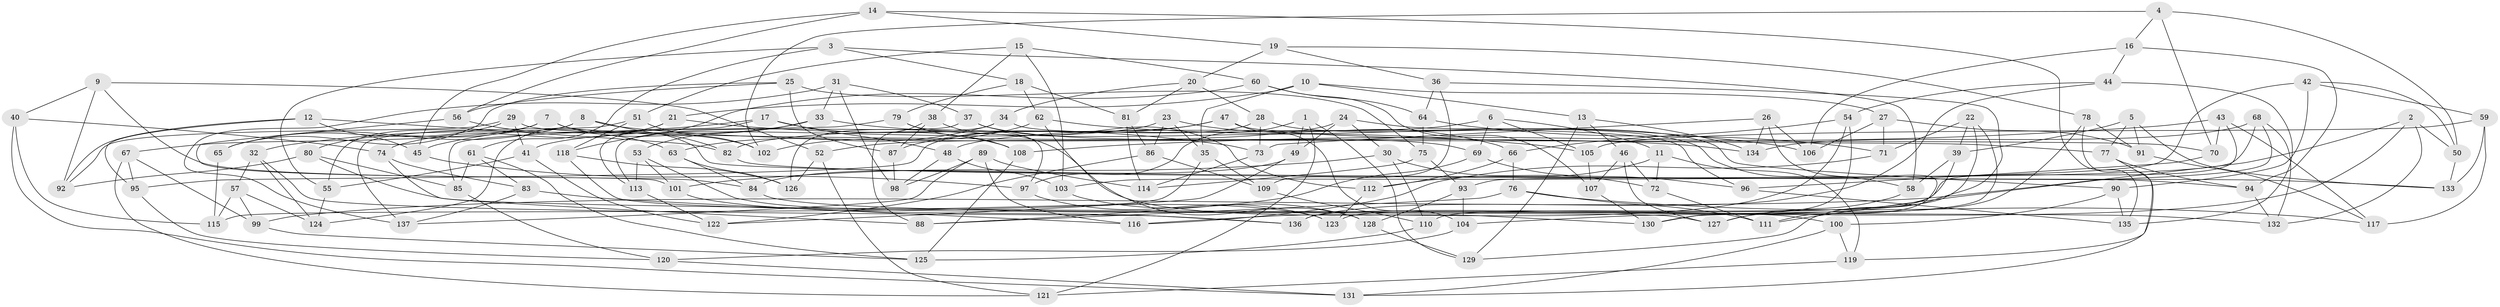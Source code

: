 // coarse degree distribution, {6: 0.5882352941176471, 4: 0.38823529411764707, 5: 0.023529411764705882}
// Generated by graph-tools (version 1.1) at 2025/24/03/03/25 07:24:29]
// undirected, 137 vertices, 274 edges
graph export_dot {
graph [start="1"]
  node [color=gray90,style=filled];
  1;
  2;
  3;
  4;
  5;
  6;
  7;
  8;
  9;
  10;
  11;
  12;
  13;
  14;
  15;
  16;
  17;
  18;
  19;
  20;
  21;
  22;
  23;
  24;
  25;
  26;
  27;
  28;
  29;
  30;
  31;
  32;
  33;
  34;
  35;
  36;
  37;
  38;
  39;
  40;
  41;
  42;
  43;
  44;
  45;
  46;
  47;
  48;
  49;
  50;
  51;
  52;
  53;
  54;
  55;
  56;
  57;
  58;
  59;
  60;
  61;
  62;
  63;
  64;
  65;
  66;
  67;
  68;
  69;
  70;
  71;
  72;
  73;
  74;
  75;
  76;
  77;
  78;
  79;
  80;
  81;
  82;
  83;
  84;
  85;
  86;
  87;
  88;
  89;
  90;
  91;
  92;
  93;
  94;
  95;
  96;
  97;
  98;
  99;
  100;
  101;
  102;
  103;
  104;
  105;
  106;
  107;
  108;
  109;
  110;
  111;
  112;
  113;
  114;
  115;
  116;
  117;
  118;
  119;
  120;
  121;
  122;
  123;
  124;
  125;
  126;
  127;
  128;
  129;
  130;
  131;
  132;
  133;
  134;
  135;
  136;
  137;
  1 -- 49;
  1 -- 97;
  1 -- 129;
  1 -- 121;
  2 -- 50;
  2 -- 99;
  2 -- 132;
  2 -- 104;
  3 -- 61;
  3 -- 18;
  3 -- 55;
  3 -- 58;
  4 -- 102;
  4 -- 70;
  4 -- 50;
  4 -- 16;
  5 -- 77;
  5 -- 39;
  5 -- 133;
  5 -- 91;
  6 -- 105;
  6 -- 69;
  6 -- 48;
  6 -- 11;
  7 -- 80;
  7 -- 94;
  7 -- 67;
  7 -- 102;
  8 -- 134;
  8 -- 65;
  8 -- 55;
  8 -- 82;
  9 -- 92;
  9 -- 52;
  9 -- 84;
  9 -- 40;
  10 -- 35;
  10 -- 13;
  10 -- 27;
  10 -- 21;
  11 -- 119;
  11 -- 72;
  11 -- 112;
  12 -- 82;
  12 -- 45;
  12 -- 95;
  12 -- 92;
  13 -- 129;
  13 -- 46;
  13 -- 134;
  14 -- 45;
  14 -- 56;
  14 -- 135;
  14 -- 19;
  15 -- 60;
  15 -- 38;
  15 -- 103;
  15 -- 51;
  16 -- 106;
  16 -- 44;
  16 -- 94;
  17 -- 108;
  17 -- 32;
  17 -- 48;
  17 -- 113;
  18 -- 62;
  18 -- 81;
  18 -- 79;
  19 -- 36;
  19 -- 78;
  19 -- 20;
  20 -- 34;
  20 -- 28;
  20 -- 81;
  21 -- 73;
  21 -- 74;
  21 -- 124;
  22 -- 110;
  22 -- 130;
  22 -- 39;
  22 -- 71;
  23 -- 41;
  23 -- 66;
  23 -- 35;
  23 -- 86;
  24 -- 90;
  24 -- 49;
  24 -- 30;
  24 -- 52;
  25 -- 56;
  25 -- 87;
  25 -- 75;
  25 -- 65;
  26 -- 106;
  26 -- 111;
  26 -- 73;
  26 -- 134;
  27 -- 91;
  27 -- 71;
  27 -- 106;
  28 -- 73;
  28 -- 95;
  28 -- 58;
  29 -- 41;
  29 -- 65;
  29 -- 92;
  29 -- 70;
  30 -- 110;
  30 -- 101;
  30 -- 72;
  31 -- 137;
  31 -- 98;
  31 -- 33;
  31 -- 37;
  32 -- 124;
  32 -- 57;
  32 -- 136;
  33 -- 105;
  33 -- 45;
  33 -- 53;
  34 -- 63;
  34 -- 126;
  34 -- 96;
  35 -- 115;
  35 -- 109;
  36 -- 64;
  36 -- 109;
  36 -- 129;
  37 -- 69;
  37 -- 112;
  37 -- 113;
  38 -- 130;
  38 -- 88;
  38 -- 87;
  39 -- 58;
  39 -- 123;
  40 -- 131;
  40 -- 115;
  40 -- 74;
  41 -- 55;
  41 -- 122;
  42 -- 103;
  42 -- 90;
  42 -- 59;
  42 -- 50;
  43 -- 136;
  43 -- 108;
  43 -- 117;
  43 -- 70;
  44 -- 54;
  44 -- 135;
  44 -- 136;
  45 -- 97;
  46 -- 107;
  46 -- 127;
  46 -- 72;
  47 -- 87;
  47 -- 82;
  47 -- 77;
  47 -- 104;
  48 -- 98;
  48 -- 103;
  49 -- 122;
  49 -- 84;
  50 -- 133;
  51 -- 118;
  51 -- 137;
  51 -- 102;
  52 -- 126;
  52 -- 121;
  53 -- 101;
  53 -- 113;
  53 -- 123;
  54 -- 130;
  54 -- 116;
  54 -- 66;
  55 -- 124;
  56 -- 101;
  56 -- 63;
  57 -- 115;
  57 -- 99;
  57 -- 124;
  58 -- 127;
  59 -- 133;
  59 -- 117;
  59 -- 105;
  60 -- 64;
  60 -- 107;
  60 -- 118;
  61 -- 125;
  61 -- 83;
  61 -- 85;
  62 -- 102;
  62 -- 128;
  62 -- 106;
  63 -- 84;
  63 -- 126;
  64 -- 75;
  64 -- 71;
  65 -- 115;
  66 -- 112;
  66 -- 76;
  67 -- 121;
  67 -- 99;
  67 -- 95;
  68 -- 111;
  68 -- 134;
  68 -- 132;
  68 -- 93;
  69 -- 96;
  69 -- 88;
  70 -- 96;
  71 -- 116;
  72 -- 111;
  73 -- 114;
  74 -- 88;
  74 -- 83;
  75 -- 114;
  75 -- 93;
  76 -- 88;
  76 -- 117;
  76 -- 111;
  77 -- 94;
  77 -- 119;
  78 -- 91;
  78 -- 131;
  78 -- 127;
  79 -- 108;
  79 -- 97;
  79 -- 85;
  80 -- 132;
  80 -- 85;
  80 -- 92;
  81 -- 86;
  81 -- 114;
  82 -- 133;
  83 -- 137;
  83 -- 116;
  84 -- 100;
  85 -- 120;
  86 -- 109;
  86 -- 122;
  87 -- 98;
  89 -- 98;
  89 -- 116;
  89 -- 114;
  89 -- 137;
  90 -- 135;
  90 -- 100;
  91 -- 117;
  93 -- 104;
  93 -- 128;
  94 -- 132;
  95 -- 120;
  96 -- 135;
  97 -- 123;
  99 -- 125;
  100 -- 119;
  100 -- 131;
  101 -- 136;
  103 -- 128;
  104 -- 120;
  105 -- 107;
  107 -- 130;
  108 -- 125;
  109 -- 110;
  110 -- 125;
  112 -- 123;
  113 -- 122;
  118 -- 127;
  118 -- 126;
  119 -- 121;
  120 -- 131;
  128 -- 129;
}

